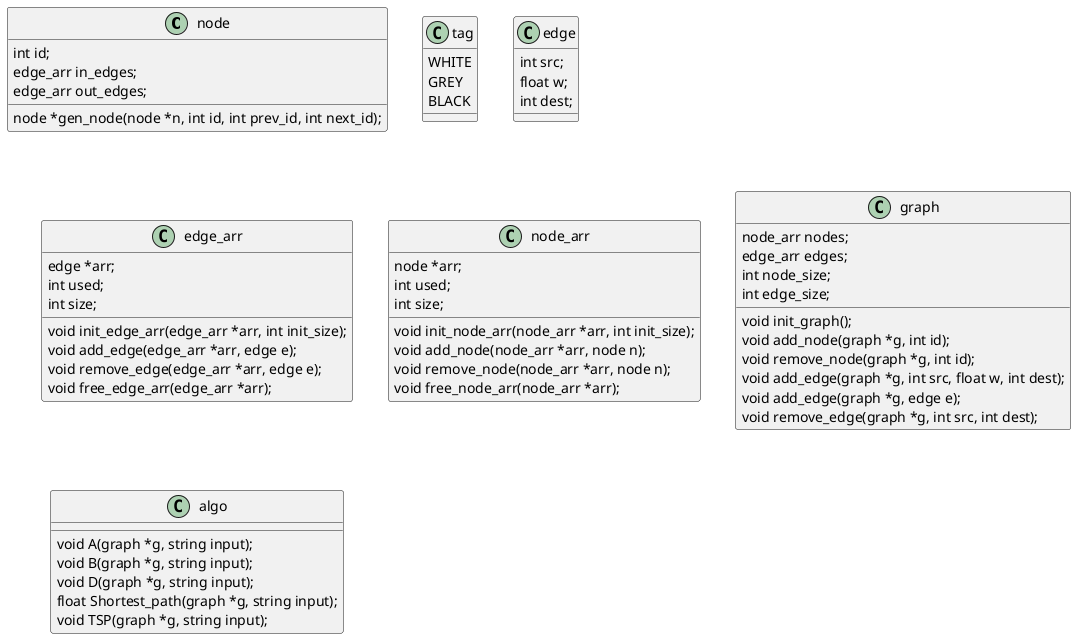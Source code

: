 @startuml

class node{
int id;
edge_arr in_edges;
edge_arr out_edges;
node *gen_node(node *n, int id, int prev_id, int next_id);
}

class tag{
WHITE
GREY
BLACK
}

class edge{
int src;
float w;
int dest;
}

class edge_arr{
edge *arr;
int used;
int size;
void init_edge_arr(edge_arr *arr, int init_size);
void add_edge(edge_arr *arr, edge e);
void remove_edge(edge_arr *arr, edge e);
void free_edge_arr(edge_arr *arr);
}

class node_arr{
node *arr;
int used;
int size;
void init_node_arr(node_arr *arr, int init_size);
void add_node(node_arr *arr, node n);
void remove_node(node_arr *arr, node n);
void free_node_arr(node_arr *arr);
}

class graph{
node_arr nodes;
edge_arr edges;
int node_size;
int edge_size;
void init_graph();
void add_node(graph *g, int id);
void remove_node(graph *g, int id);
void add_edge(graph *g, int src, float w, int dest);
void add_edge(graph *g, edge e);
void remove_edge(graph *g, int src, int dest);
}

class algo{
void A(graph *g, string input);
void B(graph *g, string input);
void D(graph *g, string input);
float Shortest_path(graph *g, string input);
void TSP(graph *g, string input);
}

@enduml